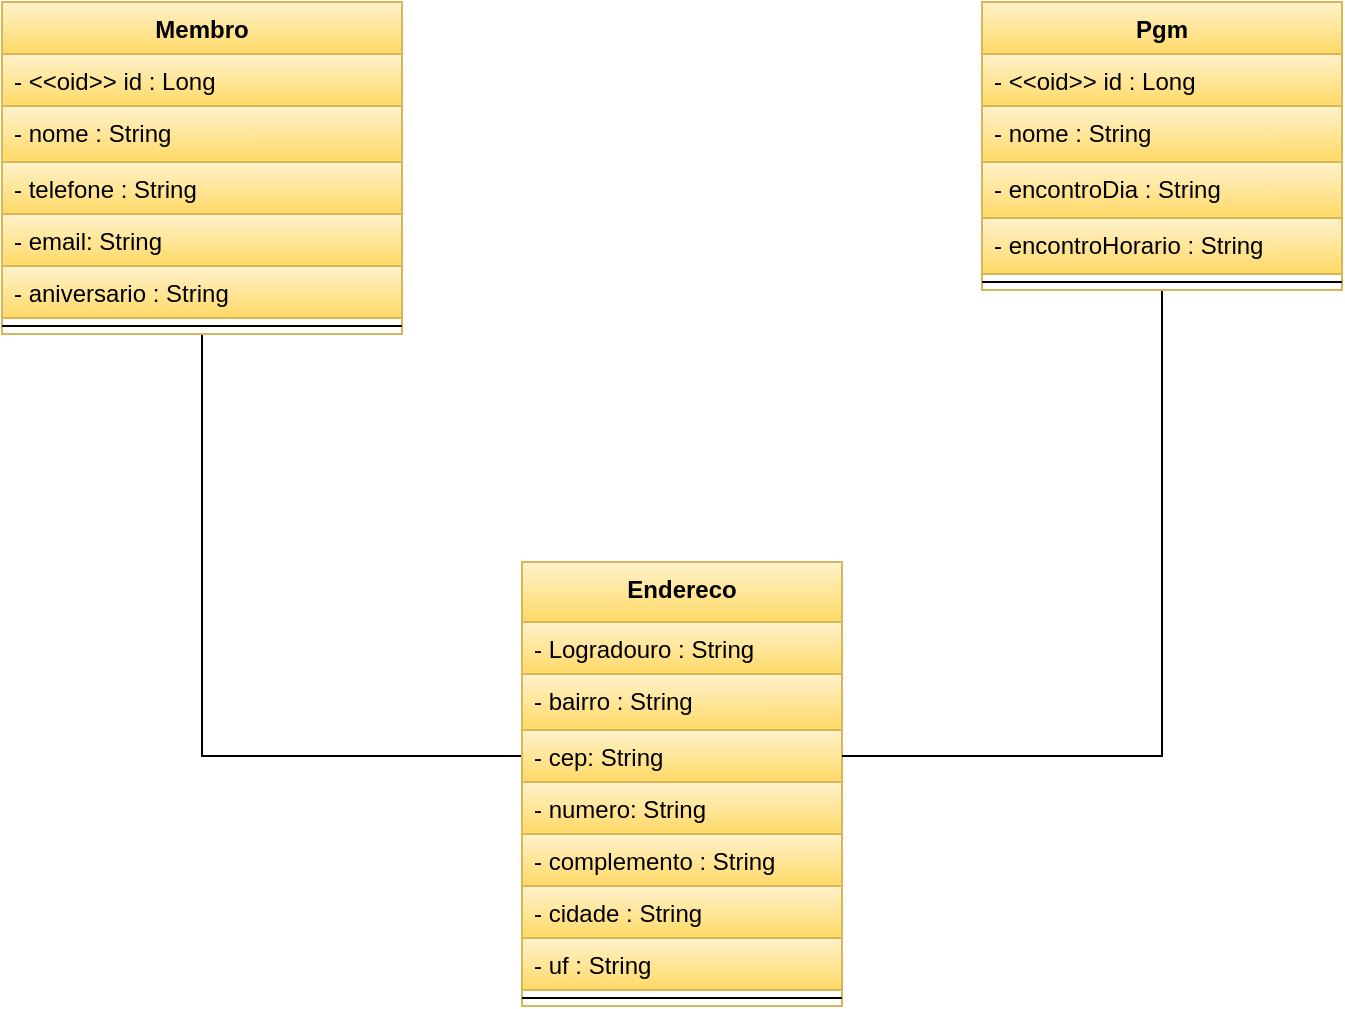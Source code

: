 <mxfile version="24.7.5" pages="2">
  <diagram id="C5RBs43oDa-KdzZeNtuy" name="Diagrama de Classes">
    <mxGraphModel dx="1936" dy="1024" grid="1" gridSize="10" guides="1" tooltips="1" connect="1" arrows="1" fold="1" page="1" pageScale="1" pageWidth="827" pageHeight="1169" math="0" shadow="0">
      <root>
        <mxCell id="WIyWlLk6GJQsqaUBKTNV-0" />
        <mxCell id="WIyWlLk6GJQsqaUBKTNV-1" parent="WIyWlLk6GJQsqaUBKTNV-0" />
        <mxCell id="uvu-GkeHNBv8IUYLVYBq-0" style="edgeStyle=orthogonalEdgeStyle;rounded=0;orthogonalLoop=1;jettySize=auto;html=1;endArrow=none;endFill=0;" edge="1" parent="WIyWlLk6GJQsqaUBKTNV-1" source="zkfFHV4jXpPFQw0GAbJ--0" target="JiKe4EvA1e4fx5qRylMM-5">
          <mxGeometry relative="1" as="geometry" />
        </mxCell>
        <mxCell id="zkfFHV4jXpPFQw0GAbJ--0" value="Membro" style="swimlane;fontStyle=1;align=center;verticalAlign=top;childLayout=stackLayout;horizontal=1;startSize=26;horizontalStack=0;resizeParent=1;resizeLast=0;collapsible=1;marginBottom=0;rounded=0;shadow=0;strokeWidth=1;fillColor=#fff2cc;strokeColor=#d6b656;gradientColor=#ffd966;" parent="WIyWlLk6GJQsqaUBKTNV-1" vertex="1">
          <mxGeometry x="70" y="190" width="200" height="166" as="geometry">
            <mxRectangle x="230" y="140" width="160" height="26" as="alternateBounds" />
          </mxGeometry>
        </mxCell>
        <mxCell id="zkfFHV4jXpPFQw0GAbJ--1" value="- &lt;&lt;oid&gt;&gt; id : Long" style="text;align=left;verticalAlign=top;spacingLeft=4;spacingRight=4;overflow=hidden;rotatable=0;points=[[0,0.5],[1,0.5]];portConstraint=eastwest;fillColor=#fff2cc;strokeColor=#d6b656;gradientColor=#ffd966;" parent="zkfFHV4jXpPFQw0GAbJ--0" vertex="1">
          <mxGeometry y="26" width="200" height="26" as="geometry" />
        </mxCell>
        <mxCell id="zkfFHV4jXpPFQw0GAbJ--2" value="- nome : String" style="text;align=left;verticalAlign=top;spacingLeft=4;spacingRight=4;overflow=hidden;rotatable=0;points=[[0,0.5],[1,0.5]];portConstraint=eastwest;rounded=0;shadow=0;html=0;fillColor=#fff2cc;strokeColor=#d6b656;gradientColor=#ffd966;" parent="zkfFHV4jXpPFQw0GAbJ--0" vertex="1">
          <mxGeometry y="52" width="200" height="28" as="geometry" />
        </mxCell>
        <mxCell id="zkfFHV4jXpPFQw0GAbJ--3" value="- telefone : String" style="text;align=left;verticalAlign=top;spacingLeft=4;spacingRight=4;overflow=hidden;rotatable=0;points=[[0,0.5],[1,0.5]];portConstraint=eastwest;rounded=0;shadow=0;html=0;fillColor=#fff2cc;strokeColor=#d6b656;gradientColor=#ffd966;" parent="zkfFHV4jXpPFQw0GAbJ--0" vertex="1">
          <mxGeometry y="80" width="200" height="26" as="geometry" />
        </mxCell>
        <mxCell id="JiKe4EvA1e4fx5qRylMM-0" value="- email: String" style="text;align=left;verticalAlign=top;spacingLeft=4;spacingRight=4;overflow=hidden;rotatable=0;points=[[0,0.5],[1,0.5]];portConstraint=eastwest;rounded=0;shadow=0;html=0;fillColor=#fff2cc;strokeColor=#d6b656;gradientColor=#ffd966;" parent="zkfFHV4jXpPFQw0GAbJ--0" vertex="1">
          <mxGeometry y="106" width="200" height="26" as="geometry" />
        </mxCell>
        <mxCell id="JiKe4EvA1e4fx5qRylMM-1" value="- aniversario : String" style="text;align=left;verticalAlign=top;spacingLeft=4;spacingRight=4;overflow=hidden;rotatable=0;points=[[0,0.5],[1,0.5]];portConstraint=eastwest;rounded=0;shadow=0;html=0;fillColor=#fff2cc;strokeColor=#d6b656;gradientColor=#ffd966;" parent="zkfFHV4jXpPFQw0GAbJ--0" vertex="1">
          <mxGeometry y="132" width="200" height="26" as="geometry" />
        </mxCell>
        <mxCell id="zkfFHV4jXpPFQw0GAbJ--4" value="" style="line;html=1;strokeWidth=1;align=left;verticalAlign=middle;spacingTop=-1;spacingLeft=3;spacingRight=3;rotatable=0;labelPosition=right;points=[];portConstraint=eastwest;" parent="zkfFHV4jXpPFQw0GAbJ--0" vertex="1">
          <mxGeometry y="158" width="200" height="8" as="geometry" />
        </mxCell>
        <mxCell id="JiKe4EvA1e4fx5qRylMM-2" value="Endereco" style="swimlane;fontStyle=1;align=center;verticalAlign=top;childLayout=stackLayout;horizontal=1;startSize=30;horizontalStack=0;resizeParent=1;resizeLast=0;collapsible=1;marginBottom=0;rounded=0;shadow=0;strokeWidth=1;fillColor=#fff2cc;strokeColor=#d6b656;gradientColor=#ffd966;" parent="WIyWlLk6GJQsqaUBKTNV-1" vertex="1">
          <mxGeometry x="330" y="470" width="160" height="222" as="geometry">
            <mxRectangle x="230" y="140" width="160" height="26" as="alternateBounds" />
          </mxGeometry>
        </mxCell>
        <mxCell id="trhZWjF11O0mY-rGhCcx-0" value="- Logradouro : String" style="text;align=left;verticalAlign=top;spacingLeft=4;spacingRight=4;overflow=hidden;rotatable=0;points=[[0,0.5],[1,0.5]];portConstraint=eastwest;fillColor=#fff2cc;strokeColor=#d6b656;gradientColor=#ffd966;" parent="JiKe4EvA1e4fx5qRylMM-2" vertex="1">
          <mxGeometry y="30" width="160" height="26" as="geometry" />
        </mxCell>
        <mxCell id="JiKe4EvA1e4fx5qRylMM-4" value="- bairro : String" style="text;align=left;verticalAlign=top;spacingLeft=4;spacingRight=4;overflow=hidden;rotatable=0;points=[[0,0.5],[1,0.5]];portConstraint=eastwest;rounded=0;shadow=0;html=0;fillColor=#fff2cc;strokeColor=#d6b656;gradientColor=#ffd966;" parent="JiKe4EvA1e4fx5qRylMM-2" vertex="1">
          <mxGeometry y="56" width="160" height="28" as="geometry" />
        </mxCell>
        <mxCell id="JiKe4EvA1e4fx5qRylMM-5" value="- cep: String" style="text;align=left;verticalAlign=top;spacingLeft=4;spacingRight=4;overflow=hidden;rotatable=0;points=[[0,0.5],[1,0.5]];portConstraint=eastwest;rounded=0;shadow=0;html=0;fillColor=#fff2cc;strokeColor=#d6b656;gradientColor=#ffd966;" parent="JiKe4EvA1e4fx5qRylMM-2" vertex="1">
          <mxGeometry y="84" width="160" height="26" as="geometry" />
        </mxCell>
        <mxCell id="JiKe4EvA1e4fx5qRylMM-6" value="- numero: String" style="text;align=left;verticalAlign=top;spacingLeft=4;spacingRight=4;overflow=hidden;rotatable=0;points=[[0,0.5],[1,0.5]];portConstraint=eastwest;rounded=0;shadow=0;html=0;fillColor=#fff2cc;strokeColor=#d6b656;gradientColor=#ffd966;" parent="JiKe4EvA1e4fx5qRylMM-2" vertex="1">
          <mxGeometry y="110" width="160" height="26" as="geometry" />
        </mxCell>
        <mxCell id="JiKe4EvA1e4fx5qRylMM-7" value="- complemento : String" style="text;align=left;verticalAlign=top;spacingLeft=4;spacingRight=4;overflow=hidden;rotatable=0;points=[[0,0.5],[1,0.5]];portConstraint=eastwest;rounded=0;shadow=0;html=0;fillColor=#fff2cc;strokeColor=#d6b656;gradientColor=#ffd966;" parent="JiKe4EvA1e4fx5qRylMM-2" vertex="1">
          <mxGeometry y="136" width="160" height="26" as="geometry" />
        </mxCell>
        <mxCell id="JiKe4EvA1e4fx5qRylMM-10" value="- cidade : String" style="text;align=left;verticalAlign=top;spacingLeft=4;spacingRight=4;overflow=hidden;rotatable=0;points=[[0,0.5],[1,0.5]];portConstraint=eastwest;rounded=0;shadow=0;html=0;fillColor=#fff2cc;strokeColor=#d6b656;gradientColor=#ffd966;" parent="JiKe4EvA1e4fx5qRylMM-2" vertex="1">
          <mxGeometry y="162" width="160" height="26" as="geometry" />
        </mxCell>
        <mxCell id="JiKe4EvA1e4fx5qRylMM-9" value="- uf : String" style="text;align=left;verticalAlign=top;spacingLeft=4;spacingRight=4;overflow=hidden;rotatable=0;points=[[0,0.5],[1,0.5]];portConstraint=eastwest;rounded=0;shadow=0;html=0;fillColor=#fff2cc;strokeColor=#d6b656;gradientColor=#ffd966;" parent="JiKe4EvA1e4fx5qRylMM-2" vertex="1">
          <mxGeometry y="188" width="160" height="26" as="geometry" />
        </mxCell>
        <mxCell id="JiKe4EvA1e4fx5qRylMM-8" value="" style="line;html=1;strokeWidth=1;align=left;verticalAlign=middle;spacingTop=-1;spacingLeft=3;spacingRight=3;rotatable=0;labelPosition=right;points=[];portConstraint=eastwest;" parent="JiKe4EvA1e4fx5qRylMM-2" vertex="1">
          <mxGeometry y="214" width="160" height="8" as="geometry" />
        </mxCell>
        <mxCell id="uvu-GkeHNBv8IUYLVYBq-1" style="edgeStyle=orthogonalEdgeStyle;rounded=0;orthogonalLoop=1;jettySize=auto;html=1;entryX=1;entryY=0.5;entryDx=0;entryDy=0;endArrow=none;endFill=0;" edge="1" parent="WIyWlLk6GJQsqaUBKTNV-1" source="JiKe4EvA1e4fx5qRylMM-18" target="JiKe4EvA1e4fx5qRylMM-5">
          <mxGeometry relative="1" as="geometry" />
        </mxCell>
        <mxCell id="JiKe4EvA1e4fx5qRylMM-18" value="Pgm" style="swimlane;fontStyle=1;align=center;verticalAlign=top;childLayout=stackLayout;horizontal=1;startSize=26;horizontalStack=0;resizeParent=1;resizeLast=0;collapsible=1;marginBottom=0;rounded=0;shadow=0;strokeWidth=1;fillColor=#fff2cc;strokeColor=#d6b656;gradientColor=#ffd966;" parent="WIyWlLk6GJQsqaUBKTNV-1" vertex="1">
          <mxGeometry x="560" y="190" width="180" height="144" as="geometry">
            <mxRectangle x="230" y="140" width="160" height="26" as="alternateBounds" />
          </mxGeometry>
        </mxCell>
        <mxCell id="JiKe4EvA1e4fx5qRylMM-19" value="- &lt;&lt;oid&gt;&gt; id : Long" style="text;align=left;verticalAlign=top;spacingLeft=4;spacingRight=4;overflow=hidden;rotatable=0;points=[[0,0.5],[1,0.5]];portConstraint=eastwest;fillColor=#fff2cc;strokeColor=#d6b656;gradientColor=#ffd966;" parent="JiKe4EvA1e4fx5qRylMM-18" vertex="1">
          <mxGeometry y="26" width="180" height="26" as="geometry" />
        </mxCell>
        <mxCell id="JiKe4EvA1e4fx5qRylMM-20" value="- nome : String" style="text;align=left;verticalAlign=top;spacingLeft=4;spacingRight=4;overflow=hidden;rotatable=0;points=[[0,0.5],[1,0.5]];portConstraint=eastwest;rounded=0;shadow=0;html=0;fillColor=#fff2cc;strokeColor=#d6b656;gradientColor=#ffd966;" parent="JiKe4EvA1e4fx5qRylMM-18" vertex="1">
          <mxGeometry y="52" width="180" height="28" as="geometry" />
        </mxCell>
        <mxCell id="LjgsPTjTFfFUtiPqmTGZ-0" value="- encontroDia : String" style="text;align=left;verticalAlign=top;spacingLeft=4;spacingRight=4;overflow=hidden;rotatable=0;points=[[0,0.5],[1,0.5]];portConstraint=eastwest;rounded=0;shadow=0;html=0;fillColor=#fff2cc;strokeColor=#d6b656;gradientColor=#ffd966;" parent="JiKe4EvA1e4fx5qRylMM-18" vertex="1">
          <mxGeometry y="80" width="180" height="28" as="geometry" />
        </mxCell>
        <mxCell id="QCio_9PBtLIu7gZpV9nP-0" value="- encontroHorario : String" style="text;align=left;verticalAlign=top;spacingLeft=4;spacingRight=4;overflow=hidden;rotatable=0;points=[[0,0.5],[1,0.5]];portConstraint=eastwest;rounded=0;shadow=0;html=0;fillColor=#fff2cc;strokeColor=#d6b656;gradientColor=#ffd966;" parent="JiKe4EvA1e4fx5qRylMM-18" vertex="1">
          <mxGeometry y="108" width="180" height="28" as="geometry" />
        </mxCell>
        <mxCell id="JiKe4EvA1e4fx5qRylMM-24" value="" style="line;html=1;strokeWidth=1;align=left;verticalAlign=middle;spacingTop=-1;spacingLeft=3;spacingRight=3;rotatable=0;labelPosition=right;points=[];portConstraint=eastwest;" parent="JiKe4EvA1e4fx5qRylMM-18" vertex="1">
          <mxGeometry y="136" width="180" height="8" as="geometry" />
        </mxCell>
      </root>
    </mxGraphModel>
  </diagram>
  <diagram name="Diagrama de Objetos" id="6YTdSIpousPacct3Yhqt">
    <mxGraphModel dx="2351" dy="1243" grid="1" gridSize="10" guides="1" tooltips="1" connect="1" arrows="1" fold="1" page="1" pageScale="1" pageWidth="827" pageHeight="1169" math="0" shadow="0">
      <root>
        <mxCell id="YU3zi-0NsXUwtqbmnD1t-0" />
        <mxCell id="YU3zi-0NsXUwtqbmnD1t-1" parent="YU3zi-0NsXUwtqbmnD1t-0" />
        <mxCell id="grzQMOM1kxn-PHh2rJxT-4" style="rounded=0;orthogonalLoop=1;jettySize=auto;html=1;entryX=0;entryY=0.75;entryDx=0;entryDy=0;endArrow=none;endFill=0;" edge="1" parent="YU3zi-0NsXUwtqbmnD1t-1" source="iEVE4fPOwdjZliLZcL8r-0" target="iEVE4fPOwdjZliLZcL8r-6">
          <mxGeometry relative="1" as="geometry" />
        </mxCell>
        <mxCell id="iEVE4fPOwdjZliLZcL8r-0" value="&lt;p style=&quot;margin:0px;margin-top:4px;text-align:center;text-decoration:underline;&quot;&gt;&lt;b&gt;m1 : Membro&lt;/b&gt;&lt;/p&gt;&lt;hr size=&quot;1&quot; style=&quot;border-style:solid;&quot;&gt;&lt;p style=&quot;margin:0px;margin-left:8px;&quot;&gt;nome = Creuza Maria&lt;br&gt;telefone = 1198756587&lt;/p&gt;&lt;p style=&quot;margin:0px;margin-left:8px;&quot;&gt;email = creuza.maria@gmail.com&lt;/p&gt;&lt;p style=&quot;margin:0px;margin-left:8px;&quot;&gt;aniversario = 10/08&lt;/p&gt;" style="verticalAlign=top;align=left;overflow=fill;html=1;whiteSpace=wrap;fillColor=#ffff88;strokeColor=#36393d;" parent="YU3zi-0NsXUwtqbmnD1t-1" vertex="1">
          <mxGeometry x="50" y="120" width="216" height="110" as="geometry" />
        </mxCell>
        <mxCell id="grzQMOM1kxn-PHh2rJxT-5" style="rounded=0;orthogonalLoop=1;jettySize=auto;html=1;endArrow=none;endFill=0;" edge="1" parent="YU3zi-0NsXUwtqbmnD1t-1" source="iEVE4fPOwdjZliLZcL8r-1" target="iEVE4fPOwdjZliLZcL8r-8">
          <mxGeometry relative="1" as="geometry" />
        </mxCell>
        <mxCell id="iEVE4fPOwdjZliLZcL8r-1" value="&lt;p style=&quot;margin:0px;margin-top:4px;text-align:center;text-decoration:underline;&quot;&gt;&lt;b&gt;m2 : Membro&lt;/b&gt;&lt;/p&gt;&lt;hr size=&quot;1&quot; style=&quot;border-style:solid;&quot;&gt;&lt;p style=&quot;margin:0px;margin-left:8px;&quot;&gt;id = 2&lt;br&gt;nome = Silvia Cabo Lima&lt;br&gt;telefone = 11978546598&lt;/p&gt;&lt;p style=&quot;margin:0px;margin-left:8px;&quot;&gt;email = silvia.lima@gmail.com&lt;/p&gt;&lt;p style=&quot;margin:0px;margin-left:8px;&quot;&gt;aniversario = 27/01&lt;/p&gt;" style="verticalAlign=top;align=left;overflow=fill;html=1;whiteSpace=wrap;fillColor=#ffff88;strokeColor=#36393d;" parent="YU3zi-0NsXUwtqbmnD1t-1" vertex="1">
          <mxGeometry x="50" y="300" width="216" height="110" as="geometry" />
        </mxCell>
        <mxCell id="grzQMOM1kxn-PHh2rJxT-6" style="rounded=0;orthogonalLoop=1;jettySize=auto;html=1;entryX=0;entryY=0.5;entryDx=0;entryDy=0;endArrow=none;endFill=0;" edge="1" parent="YU3zi-0NsXUwtqbmnD1t-1" source="iEVE4fPOwdjZliLZcL8r-2" target="iEVE4fPOwdjZliLZcL8r-10">
          <mxGeometry relative="1" as="geometry" />
        </mxCell>
        <mxCell id="iEVE4fPOwdjZliLZcL8r-2" value="&lt;p style=&quot;margin:0px;margin-top:4px;text-align:center;text-decoration:underline;&quot;&gt;&lt;b&gt;m3 : Membro&lt;/b&gt;&lt;/p&gt;&lt;hr size=&quot;1&quot; style=&quot;border-style:solid;&quot;&gt;&lt;p style=&quot;margin:0px;margin-left:8px;&quot;&gt;id = 3&lt;br&gt;nome = Julia Simões&lt;br&gt;telefone = 1198565832547&lt;span style=&quot;background-color: initial;&quot;&gt;email = email = julia.simoes@gmail.com&lt;/span&gt;&lt;/p&gt;&lt;p style=&quot;margin:0px;margin-left:8px;&quot;&gt;aniversario = 05/11&lt;/p&gt;" style="verticalAlign=top;align=left;overflow=fill;html=1;whiteSpace=wrap;fillColor=#ffff88;strokeColor=#36393d;" parent="YU3zi-0NsXUwtqbmnD1t-1" vertex="1">
          <mxGeometry x="40" y="490" width="220" height="110" as="geometry" />
        </mxCell>
        <mxCell id="grzQMOM1kxn-PHh2rJxT-7" style="rounded=0;orthogonalLoop=1;jettySize=auto;html=1;entryX=0;entryY=0.5;entryDx=0;entryDy=0;endArrow=none;endFill=0;" edge="1" parent="YU3zi-0NsXUwtqbmnD1t-1" source="grzQMOM1kxn-PHh2rJxT-13" target="iEVE4fPOwdjZliLZcL8r-13">
          <mxGeometry relative="1" as="geometry" />
        </mxCell>
        <mxCell id="iEVE4fPOwdjZliLZcL8r-3" value="&lt;p style=&quot;margin:0px;margin-top:4px;text-align:center;text-decoration:underline;&quot;&gt;&lt;b&gt;m4 : Membro&lt;/b&gt;&lt;/p&gt;&lt;hr size=&quot;1&quot; style=&quot;border-style:solid;&quot;&gt;&lt;p style=&quot;margin:0px;margin-left:8px;&quot;&gt;id = 4&lt;br&gt;nome = Francisco Simões&lt;br&gt;telefone = 119963658754&lt;/p&gt;&lt;p style=&quot;margin:0px;margin-left:8px;&quot;&gt;email = chico.sm@gmail.com&lt;/p&gt;&lt;p style=&quot;margin:0px;margin-left:8px;&quot;&gt;aniversario = 01/02&lt;/p&gt;" style="verticalAlign=top;align=left;overflow=fill;html=1;whiteSpace=wrap;fillColor=#ffff88;strokeColor=#36393d;" parent="YU3zi-0NsXUwtqbmnD1t-1" vertex="1">
          <mxGeometry x="40" y="670" width="220" height="110" as="geometry" />
        </mxCell>
        <mxCell id="grzQMOM1kxn-PHh2rJxT-8" style="rounded=0;orthogonalLoop=1;jettySize=auto;html=1;entryX=0;entryY=0.25;entryDx=0;entryDy=0;endArrow=none;endFill=0;" edge="1" parent="YU3zi-0NsXUwtqbmnD1t-1" source="iEVE4fPOwdjZliLZcL8r-4" target="grzQMOM1kxn-PHh2rJxT-1">
          <mxGeometry relative="1" as="geometry" />
        </mxCell>
        <mxCell id="iEVE4fPOwdjZliLZcL8r-4" value="&lt;p style=&quot;margin:0px;margin-top:4px;text-align:center;text-decoration:underline;&quot;&gt;&lt;b&gt;m5 : Membro&lt;/b&gt;&lt;/p&gt;&lt;hr size=&quot;1&quot; style=&quot;border-style:solid;&quot;&gt;&lt;p style=&quot;margin:0px;margin-left:8px;&quot;&gt;id = 5&lt;br&gt;nome = Hugo Cesar Soares&lt;br&gt;telefone = 119784542365&lt;/p&gt;&lt;p style=&quot;margin:0px;margin-left:8px;&quot;&gt;email = hugo.cesar@gmail.com&lt;/p&gt;&lt;p style=&quot;margin:0px;margin-left:8px;&quot;&gt;aniversario = 15/06&lt;/p&gt;" style="verticalAlign=top;align=left;overflow=fill;html=1;whiteSpace=wrap;fillColor=#ffff88;strokeColor=#36393d;" parent="YU3zi-0NsXUwtqbmnD1t-1" vertex="1">
          <mxGeometry x="40" y="820" width="216" height="110" as="geometry" />
        </mxCell>
        <mxCell id="iEVE4fPOwdjZliLZcL8r-6" value="&lt;p style=&quot;margin:0px;margin-top:4px;text-align:center;text-decoration:underline;&quot;&gt;&lt;b&gt;end1 : Endereco&lt;/b&gt;&lt;/p&gt;&lt;hr size=&quot;1&quot; style=&quot;border-style:solid;&quot;&gt;&amp;nbsp;&amp;nbsp;&lt;br&gt;&lt;p style=&quot;margin:0px;margin-left:8px;&quot;&gt;logradouro&amp;nbsp; =&amp;nbsp;&lt;span style=&quot;color: rgb(31, 31, 31); font-family: &amp;quot;Google Sans&amp;quot;, Roboto, sans-serif; white-space-collapse: preserve; background-color: rgb(185, 224, 165);&quot;&gt;Rua Bangues&lt;/span&gt;&lt;br&gt;bairro = Penha&lt;/p&gt;&lt;p style=&quot;margin:0px;margin-left:8px;&quot;&gt;cep = 12345678&lt;/p&gt;&lt;p style=&quot;margin:0px;margin-left:8px;&quot;&gt;&lt;span style=&quot;background-color: initial;&quot;&gt;numero = 254&amp;nbsp;&lt;/span&gt;&lt;/p&gt;&lt;p style=&quot;margin:0px;margin-left:8px;&quot;&gt;&lt;span style=&quot;background-color: initial;&quot;&gt;complemento = fundos&lt;/span&gt;&lt;/p&gt;&lt;p style=&quot;margin:0px;margin-left:8px;&quot;&gt;cidade =&amp;nbsp; São Paulo&lt;/p&gt;&lt;p style=&quot;margin:0px;margin-left:8px;&quot;&gt;uf = SP&lt;/p&gt;" style="verticalAlign=top;align=left;overflow=fill;html=1;whiteSpace=wrap;fillColor=#d5e8d4;gradientColor=#97d077;strokeColor=#82b366;" parent="YU3zi-0NsXUwtqbmnD1t-1" vertex="1">
          <mxGeometry x="414" y="10" width="200" height="160" as="geometry" />
        </mxCell>
        <mxCell id="iEVE4fPOwdjZliLZcL8r-8" value="&lt;p style=&quot;margin:0px;margin-top:4px;text-align:center;text-decoration:underline;&quot;&gt;&lt;b&gt;end2 : Endereco&lt;/b&gt;&lt;/p&gt;&lt;hr size=&quot;1&quot; style=&quot;border-style:solid;&quot;&gt;&lt;p style=&quot;margin:0px;margin-left:8px;&quot;&gt;id = 2&lt;br&gt;&lt;/p&gt;&lt;p style=&quot;margin:0px;margin-left:8px;&quot;&gt;logradouro&amp;nbsp; = &lt;font face=&quot;Google Sans, Roboto, sans-serif&quot; color=&quot;#1f1f1f&quot;&gt;&lt;span style=&quot;white-space-collapse: preserve; background-color: rgb(255, 255, 255);&quot;&gt;Avenida Dois&lt;/span&gt;&lt;/font&gt;&lt;br&gt;bairro = Vila Maria&lt;/p&gt;&lt;p style=&quot;margin:0px;margin-left:8px;&quot;&gt;cep = 12345677&lt;/p&gt;&lt;p style=&quot;margin:0px;margin-left:8px;&quot;&gt;&lt;span style=&quot;background-color: initial;&quot;&gt;numero = 2150&amp;nbsp;&lt;/span&gt;&lt;/p&gt;&lt;p style=&quot;margin:0px;margin-left:8px;&quot;&gt;&lt;span style=&quot;background-color: initial;&quot;&gt;complemento = Apto. 225&lt;/span&gt;&lt;/p&gt;&lt;p style=&quot;margin:0px;margin-left:8px;&quot;&gt;cidade =&amp;nbsp; São Paulo&lt;/p&gt;&lt;p style=&quot;margin:0px;margin-left:8px;&quot;&gt;uf = SP&lt;/p&gt;" style="verticalAlign=top;align=left;overflow=fill;html=1;whiteSpace=wrap;fillColor=#d5e8d4;gradientColor=#97d077;strokeColor=#82b366;" parent="YU3zi-0NsXUwtqbmnD1t-1" vertex="1">
          <mxGeometry x="414" y="200" width="230" height="150" as="geometry" />
        </mxCell>
        <mxCell id="iEVE4fPOwdjZliLZcL8r-10" value="&lt;p style=&quot;margin:0px;margin-top:4px;text-align:center;text-decoration:underline;&quot;&gt;&lt;b&gt;end3 : Endereco&lt;/b&gt;&lt;/p&gt;&lt;hr size=&quot;1&quot; style=&quot;border-style:solid;&quot;&gt;&lt;p style=&quot;margin:0px;margin-left:8px;&quot;&gt;&lt;span style=&quot;background-color: initial;&quot;&gt;logradouro&amp;nbsp; = &lt;/span&gt;&lt;font style=&quot;background-color: initial;&quot; face=&quot;Google Sans, Roboto, sans-serif&quot; color=&quot;#1f1f1f&quot;&gt;&lt;span style=&quot;white-space-collapse: preserve; background-color: rgb(255, 255, 255);&quot;&gt;Avenida Coração Salgado&lt;/span&gt;&lt;/font&gt;&lt;br&gt;&lt;/p&gt;&lt;p style=&quot;margin:0px;margin-left:8px;&quot;&gt;bairro = Cumbica&lt;/p&gt;&lt;p style=&quot;margin:0px;margin-left:8px;&quot;&gt;cep = 12345688&lt;/p&gt;&lt;p style=&quot;margin:0px;margin-left:8px;&quot;&gt;&lt;span style=&quot;background-color: initial;&quot;&gt;numero = 254&amp;nbsp;&lt;/span&gt;&lt;/p&gt;&lt;p style=&quot;margin:0px;margin-left:8px;&quot;&gt;&lt;span style=&quot;background-color: initial;&quot;&gt;complemento =&amp;nbsp;&lt;/span&gt;&lt;/p&gt;&lt;p style=&quot;margin:0px;margin-left:8px;&quot;&gt;cidade =&amp;nbsp; Guarulhos&lt;/p&gt;&lt;p style=&quot;margin:0px;margin-left:8px;&quot;&gt;uf = SP&lt;/p&gt;" style="verticalAlign=top;align=left;overflow=fill;html=1;whiteSpace=wrap;fillColor=#d5e8d4;gradientColor=#97d077;strokeColor=#82b366;" parent="YU3zi-0NsXUwtqbmnD1t-1" vertex="1">
          <mxGeometry x="400" y="390" width="230" height="150" as="geometry" />
        </mxCell>
        <mxCell id="iEVE4fPOwdjZliLZcL8r-13" value="&lt;p style=&quot;margin:0px;margin-top:4px;text-align:center;text-decoration:underline;&quot;&gt;&lt;b&gt;end4 : Endereco&lt;/b&gt;&lt;/p&gt;&lt;hr size=&quot;1&quot; style=&quot;border-style:solid;&quot;&gt;&lt;p style=&quot;margin:0px;margin-left:8px;&quot;&gt;&lt;span style=&quot;background-color: initial;&quot;&gt;logradouro&amp;nbsp; =&amp;nbsp;&lt;/span&gt;&lt;span style=&quot;white-space-collapse: preserve; color: rgb(31, 31, 31); font-family: &amp;quot;Google Sans&amp;quot;, Roboto, sans-serif; background-color: rgb(255, 255, 255);&quot;&gt;Rua Bangues&lt;/span&gt;&lt;br&gt;&lt;/p&gt;&lt;p style=&quot;margin:0px;margin-left:8px;&quot;&gt;bairro = Penha&lt;/p&gt;&lt;p style=&quot;margin:0px;margin-left:8px;&quot;&gt;cep = 12345678&lt;/p&gt;&lt;p style=&quot;margin:0px;margin-left:8px;&quot;&gt;&lt;span style=&quot;background-color: initial;&quot;&gt;numero = 254&amp;nbsp;&lt;/span&gt;&lt;/p&gt;&lt;p style=&quot;margin:0px;margin-left:8px;&quot;&gt;&lt;span style=&quot;background-color: initial;&quot;&gt;complemento = fundos&lt;/span&gt;&lt;/p&gt;&lt;p style=&quot;margin:0px;margin-left:8px;&quot;&gt;cidade =&amp;nbsp; São Paulo&lt;/p&gt;&lt;p style=&quot;margin:0px;margin-left:8px;&quot;&gt;uf = SP&lt;/p&gt;" style="verticalAlign=top;align=left;overflow=fill;html=1;whiteSpace=wrap;fillColor=#d5e8d4;gradientColor=#97d077;strokeColor=#82b366;" parent="YU3zi-0NsXUwtqbmnD1t-1" vertex="1">
          <mxGeometry x="400" y="600" width="230" height="140" as="geometry" />
        </mxCell>
        <mxCell id="grzQMOM1kxn-PHh2rJxT-9" style="rounded=0;orthogonalLoop=1;jettySize=auto;html=1;entryX=0;entryY=0.25;entryDx=0;entryDy=0;endArrow=none;endFill=0;" edge="1" parent="YU3zi-0NsXUwtqbmnD1t-1" source="Pft21z8iLPgsjMFLjxFa-3" target="grzQMOM1kxn-PHh2rJxT-2">
          <mxGeometry relative="1" as="geometry" />
        </mxCell>
        <mxCell id="Pft21z8iLPgsjMFLjxFa-3" value="&lt;p style=&quot;margin:0px;margin-top:4px;text-align:center;text-decoration:underline;&quot;&gt;&lt;b&gt;m6 : Membro&lt;/b&gt;&lt;/p&gt;&lt;hr size=&quot;1&quot; style=&quot;border-style:solid;&quot;&gt;&lt;p style=&quot;margin:0px;margin-left:8px;&quot;&gt;id = 6&lt;br&gt;nome = Silvia Cabo Lima&lt;br&gt;telefone = 11978546598&lt;/p&gt;&lt;p style=&quot;margin:0px;margin-left:8px;&quot;&gt;email = silvia.lima@gmail.com&lt;/p&gt;&lt;p style=&quot;margin:0px;margin-left:8px;&quot;&gt;aniversario = 27/01&lt;/p&gt;" style="verticalAlign=top;align=left;overflow=fill;html=1;whiteSpace=wrap;fillColor=#ffff88;strokeColor=#36393d;" parent="YU3zi-0NsXUwtqbmnD1t-1" vertex="1">
          <mxGeometry x="40" y="980" width="216" height="110" as="geometry" />
        </mxCell>
        <mxCell id="grzQMOM1kxn-PHh2rJxT-17" style="rounded=0;orthogonalLoop=1;jettySize=auto;html=1;endArrow=none;endFill=0;" edge="1" parent="YU3zi-0NsXUwtqbmnD1t-1" source="Pft21z8iLPgsjMFLjxFa-10" target="grzQMOM1kxn-PHh2rJxT-3">
          <mxGeometry relative="1" as="geometry" />
        </mxCell>
        <mxCell id="Pft21z8iLPgsjMFLjxFa-10" value="&lt;p style=&quot;margin: 4px 0px 0px; text-align: center; text-decoration: underline; font-size: 16px;&quot;&gt;&lt;b style=&quot;&quot;&gt;&lt;font style=&quot;font-size: 16px;&quot;&gt;pgm1 : PGM&lt;/font&gt;&lt;/b&gt;&lt;/p&gt;&lt;hr size=&quot;1&quot; style=&quot;border-style: solid; font-size: 16px;&quot;&gt;&lt;p style=&quot;margin: 0px 0px 0px 8px; font-size: 16px;&quot;&gt;&lt;font style=&quot;font-size: 16px;&quot;&gt;id = 1&lt;br&gt;nome = PGM Zona Leste&lt;/font&gt;&lt;/p&gt;&lt;p style=&quot;margin: 0px 0px 0px 8px; font-size: 16px;&quot;&gt;&lt;font style=&quot;font-size: 16px;&quot;&gt;encontrosDia =&amp;nbsp; Terças-Feiras&lt;/font&gt;&lt;/p&gt;&lt;p style=&quot;margin: 0px 0px 0px 8px; font-size: 16px;&quot;&gt;&lt;font style=&quot;font-size: 16px;&quot;&gt;encontrosHorario = 20h00&lt;br&gt;&lt;/font&gt;&lt;br&gt;&lt;/p&gt;" style="verticalAlign=top;align=left;overflow=fill;html=1;whiteSpace=wrap;fillColor=#fff2cc;gradientColor=#ffd966;strokeColor=#d6b656;" parent="YU3zi-0NsXUwtqbmnD1t-1" vertex="1">
          <mxGeometry x="820" y="540" width="270" height="140" as="geometry" />
        </mxCell>
        <mxCell id="grzQMOM1kxn-PHh2rJxT-1" value="&lt;p style=&quot;margin:0px;margin-top:4px;text-align:center;text-decoration:underline;&quot;&gt;&lt;b&gt;end5 : Endereco&lt;/b&gt;&lt;/p&gt;&lt;hr size=&quot;1&quot; style=&quot;border-style:solid;&quot;&gt;&lt;p style=&quot;margin:0px;margin-left:8px;&quot;&gt;&lt;span style=&quot;background-color: initial;&quot;&gt;logradouro&amp;nbsp; = &lt;/span&gt;&lt;font style=&quot;background-color: initial;&quot; face=&quot;Google Sans, Roboto, sans-serif&quot; color=&quot;#1f1f1f&quot;&gt;&lt;span style=&quot;white-space-collapse: preserve; background-color: rgb(255, 255, 255);&quot;&gt;Avenida Dois&lt;/span&gt;&lt;/font&gt;&lt;br&gt;&lt;/p&gt;&lt;p style=&quot;margin:0px;margin-left:8px;&quot;&gt;bairro = Vila Maria&lt;/p&gt;&lt;p style=&quot;margin:0px;margin-left:8px;&quot;&gt;cep = 12345677&lt;/p&gt;&lt;p style=&quot;margin:0px;margin-left:8px;&quot;&gt;&lt;span style=&quot;background-color: initial;&quot;&gt;numero = 2150&amp;nbsp;&lt;/span&gt;&lt;/p&gt;&lt;p style=&quot;margin:0px;margin-left:8px;&quot;&gt;&lt;span style=&quot;background-color: initial;&quot;&gt;complemento = Apto. 225&lt;/span&gt;&lt;/p&gt;&lt;p style=&quot;margin:0px;margin-left:8px;&quot;&gt;cidade =&amp;nbsp; São Paulo&lt;/p&gt;&lt;p style=&quot;margin:0px;margin-left:8px;&quot;&gt;uf = SP&lt;/p&gt;" style="verticalAlign=top;align=left;overflow=fill;html=1;whiteSpace=wrap;fillColor=#d5e8d4;gradientColor=#97d077;strokeColor=#82b366;" vertex="1" parent="YU3zi-0NsXUwtqbmnD1t-1">
          <mxGeometry x="400" y="800" width="230" height="150" as="geometry" />
        </mxCell>
        <mxCell id="grzQMOM1kxn-PHh2rJxT-2" value="&lt;p style=&quot;margin:0px;margin-top:4px;text-align:center;text-decoration:underline;&quot;&gt;&lt;b&gt;end6 : Endereco&lt;/b&gt;&lt;/p&gt;&lt;hr size=&quot;1&quot; style=&quot;border-style:solid;&quot;&gt;&lt;p style=&quot;margin:0px;margin-left:8px;&quot;&gt;&lt;span style=&quot;background-color: initial;&quot;&gt;logradouro&amp;nbsp; = &lt;/span&gt;&lt;font style=&quot;background-color: initial;&quot; face=&quot;Google Sans, Roboto, sans-serif&quot; color=&quot;#1f1f1f&quot;&gt;&lt;span style=&quot;white-space-collapse: preserve; background-color: rgb(255, 255, 255);&quot;&gt;Avenida Dois&lt;/span&gt;&lt;/font&gt;&lt;br&gt;&lt;/p&gt;&lt;p style=&quot;margin:0px;margin-left:8px;&quot;&gt;bairro = Vila Maria&lt;/p&gt;&lt;p style=&quot;margin:0px;margin-left:8px;&quot;&gt;cep = 12345677&lt;/p&gt;&lt;p style=&quot;margin:0px;margin-left:8px;&quot;&gt;&lt;span style=&quot;background-color: initial;&quot;&gt;numero = 2150&amp;nbsp;&lt;/span&gt;&lt;/p&gt;&lt;p style=&quot;margin:0px;margin-left:8px;&quot;&gt;&lt;span style=&quot;background-color: initial;&quot;&gt;complemento = Apto. 225&lt;/span&gt;&lt;/p&gt;&lt;p style=&quot;margin:0px;margin-left:8px;&quot;&gt;cidade =&amp;nbsp; São Paulo&lt;/p&gt;&lt;p style=&quot;margin:0px;margin-left:8px;&quot;&gt;uf = SP&lt;/p&gt;" style="verticalAlign=top;align=left;overflow=fill;html=1;whiteSpace=wrap;fillColor=#d5e8d4;gradientColor=#97d077;strokeColor=#82b366;" vertex="1" parent="YU3zi-0NsXUwtqbmnD1t-1">
          <mxGeometry x="400" y="980" width="230" height="150" as="geometry" />
        </mxCell>
        <mxCell id="grzQMOM1kxn-PHh2rJxT-3" value="&lt;p style=&quot;margin:0px;margin-top:4px;text-align:center;text-decoration:underline;&quot;&gt;&lt;b&gt;end7 : Endereco&lt;/b&gt;&lt;/p&gt;&lt;hr size=&quot;1&quot; style=&quot;border-style:solid;&quot;&gt;&lt;p style=&quot;margin:0px;margin-left:8px;&quot;&gt;&lt;span style=&quot;background-color: initial;&quot;&gt;logradouro&amp;nbsp; = &lt;/span&gt;&lt;font style=&quot;background-color: initial;&quot; face=&quot;Google Sans, Roboto, sans-serif&quot; color=&quot;#1f1f1f&quot;&gt;&lt;span style=&quot;white-space-collapse: preserve; background-color: rgb(255, 255, 255);&quot;&gt;Avenida Dois&lt;/span&gt;&lt;/font&gt;&lt;br&gt;&lt;/p&gt;&lt;p style=&quot;margin:0px;margin-left:8px;&quot;&gt;bairro = Vila Maria&lt;/p&gt;&lt;p style=&quot;margin:0px;margin-left:8px;&quot;&gt;cep = 12345677&lt;/p&gt;&lt;p style=&quot;margin:0px;margin-left:8px;&quot;&gt;&lt;span style=&quot;background-color: initial;&quot;&gt;numero = 2150&amp;nbsp;&lt;/span&gt;&lt;/p&gt;&lt;p style=&quot;margin:0px;margin-left:8px;&quot;&gt;&lt;span style=&quot;background-color: initial;&quot;&gt;complemento = Apto. 225&lt;/span&gt;&lt;/p&gt;&lt;p style=&quot;margin:0px;margin-left:8px;&quot;&gt;cidade =&amp;nbsp; São Paulo&lt;/p&gt;&lt;p style=&quot;margin:0px;margin-left:8px;&quot;&gt;uf = SP&lt;/p&gt;" style="verticalAlign=top;align=left;overflow=fill;html=1;whiteSpace=wrap;fillColor=#d5e8d4;gradientColor=#97d077;strokeColor=#82b366;" vertex="1" parent="YU3zi-0NsXUwtqbmnD1t-1">
          <mxGeometry x="1380" y="540" width="230" height="150" as="geometry" />
        </mxCell>
        <mxCell id="grzQMOM1kxn-PHh2rJxT-10" value="moraNoEndereco" style="text;html=1;align=center;verticalAlign=middle;resizable=0;points=[];autosize=1;strokeColor=none;fillColor=none;" vertex="1" parent="YU3zi-0NsXUwtqbmnD1t-1">
          <mxGeometry x="290" y="110" width="120" height="30" as="geometry" />
        </mxCell>
        <mxCell id="grzQMOM1kxn-PHh2rJxT-11" value="moraNoEndereco" style="text;html=1;align=center;verticalAlign=middle;resizable=0;points=[];autosize=1;strokeColor=none;fillColor=none;" vertex="1" parent="YU3zi-0NsXUwtqbmnD1t-1">
          <mxGeometry x="280" y="290" width="120" height="30" as="geometry" />
        </mxCell>
        <mxCell id="grzQMOM1kxn-PHh2rJxT-12" value="moraNoEndereco" style="text;html=1;align=center;verticalAlign=middle;resizable=0;points=[];autosize=1;strokeColor=none;fillColor=none;" vertex="1" parent="YU3zi-0NsXUwtqbmnD1t-1">
          <mxGeometry x="280" y="450" width="120" height="30" as="geometry" />
        </mxCell>
        <mxCell id="grzQMOM1kxn-PHh2rJxT-14" value="" style="rounded=0;orthogonalLoop=1;jettySize=auto;html=1;entryX=0;entryY=0.5;entryDx=0;entryDy=0;endArrow=none;endFill=0;" edge="1" parent="YU3zi-0NsXUwtqbmnD1t-1" source="iEVE4fPOwdjZliLZcL8r-3" target="grzQMOM1kxn-PHh2rJxT-13">
          <mxGeometry relative="1" as="geometry">
            <mxPoint x="260" y="701" as="sourcePoint" />
            <mxPoint x="400" y="670" as="targetPoint" />
          </mxGeometry>
        </mxCell>
        <mxCell id="grzQMOM1kxn-PHh2rJxT-13" value="moraNoEndereco" style="text;html=1;align=center;verticalAlign=middle;resizable=0;points=[];autosize=1;strokeColor=none;fillColor=none;" vertex="1" parent="YU3zi-0NsXUwtqbmnD1t-1">
          <mxGeometry x="280" y="655" width="120" height="30" as="geometry" />
        </mxCell>
        <mxCell id="grzQMOM1kxn-PHh2rJxT-15" value="moraNoEndereco" style="text;html=1;align=center;verticalAlign=middle;resizable=0;points=[];autosize=1;strokeColor=none;fillColor=none;" vertex="1" parent="YU3zi-0NsXUwtqbmnD1t-1">
          <mxGeometry x="266" y="820" width="120" height="30" as="geometry" />
        </mxCell>
        <mxCell id="grzQMOM1kxn-PHh2rJxT-16" value="moraNoEndereco" style="text;html=1;align=center;verticalAlign=middle;resizable=0;points=[];autosize=1;strokeColor=none;fillColor=none;" vertex="1" parent="YU3zi-0NsXUwtqbmnD1t-1">
          <mxGeometry x="280" y="990" width="120" height="30" as="geometry" />
        </mxCell>
        <mxCell id="grzQMOM1kxn-PHh2rJxT-18" value="SeEncontranoEndereco" style="text;html=1;align=center;verticalAlign=middle;resizable=0;points=[];autosize=1;strokeColor=none;fillColor=none;" vertex="1" parent="YU3zi-0NsXUwtqbmnD1t-1">
          <mxGeometry x="1220" y="585" width="150" height="30" as="geometry" />
        </mxCell>
      </root>
    </mxGraphModel>
  </diagram>
</mxfile>
